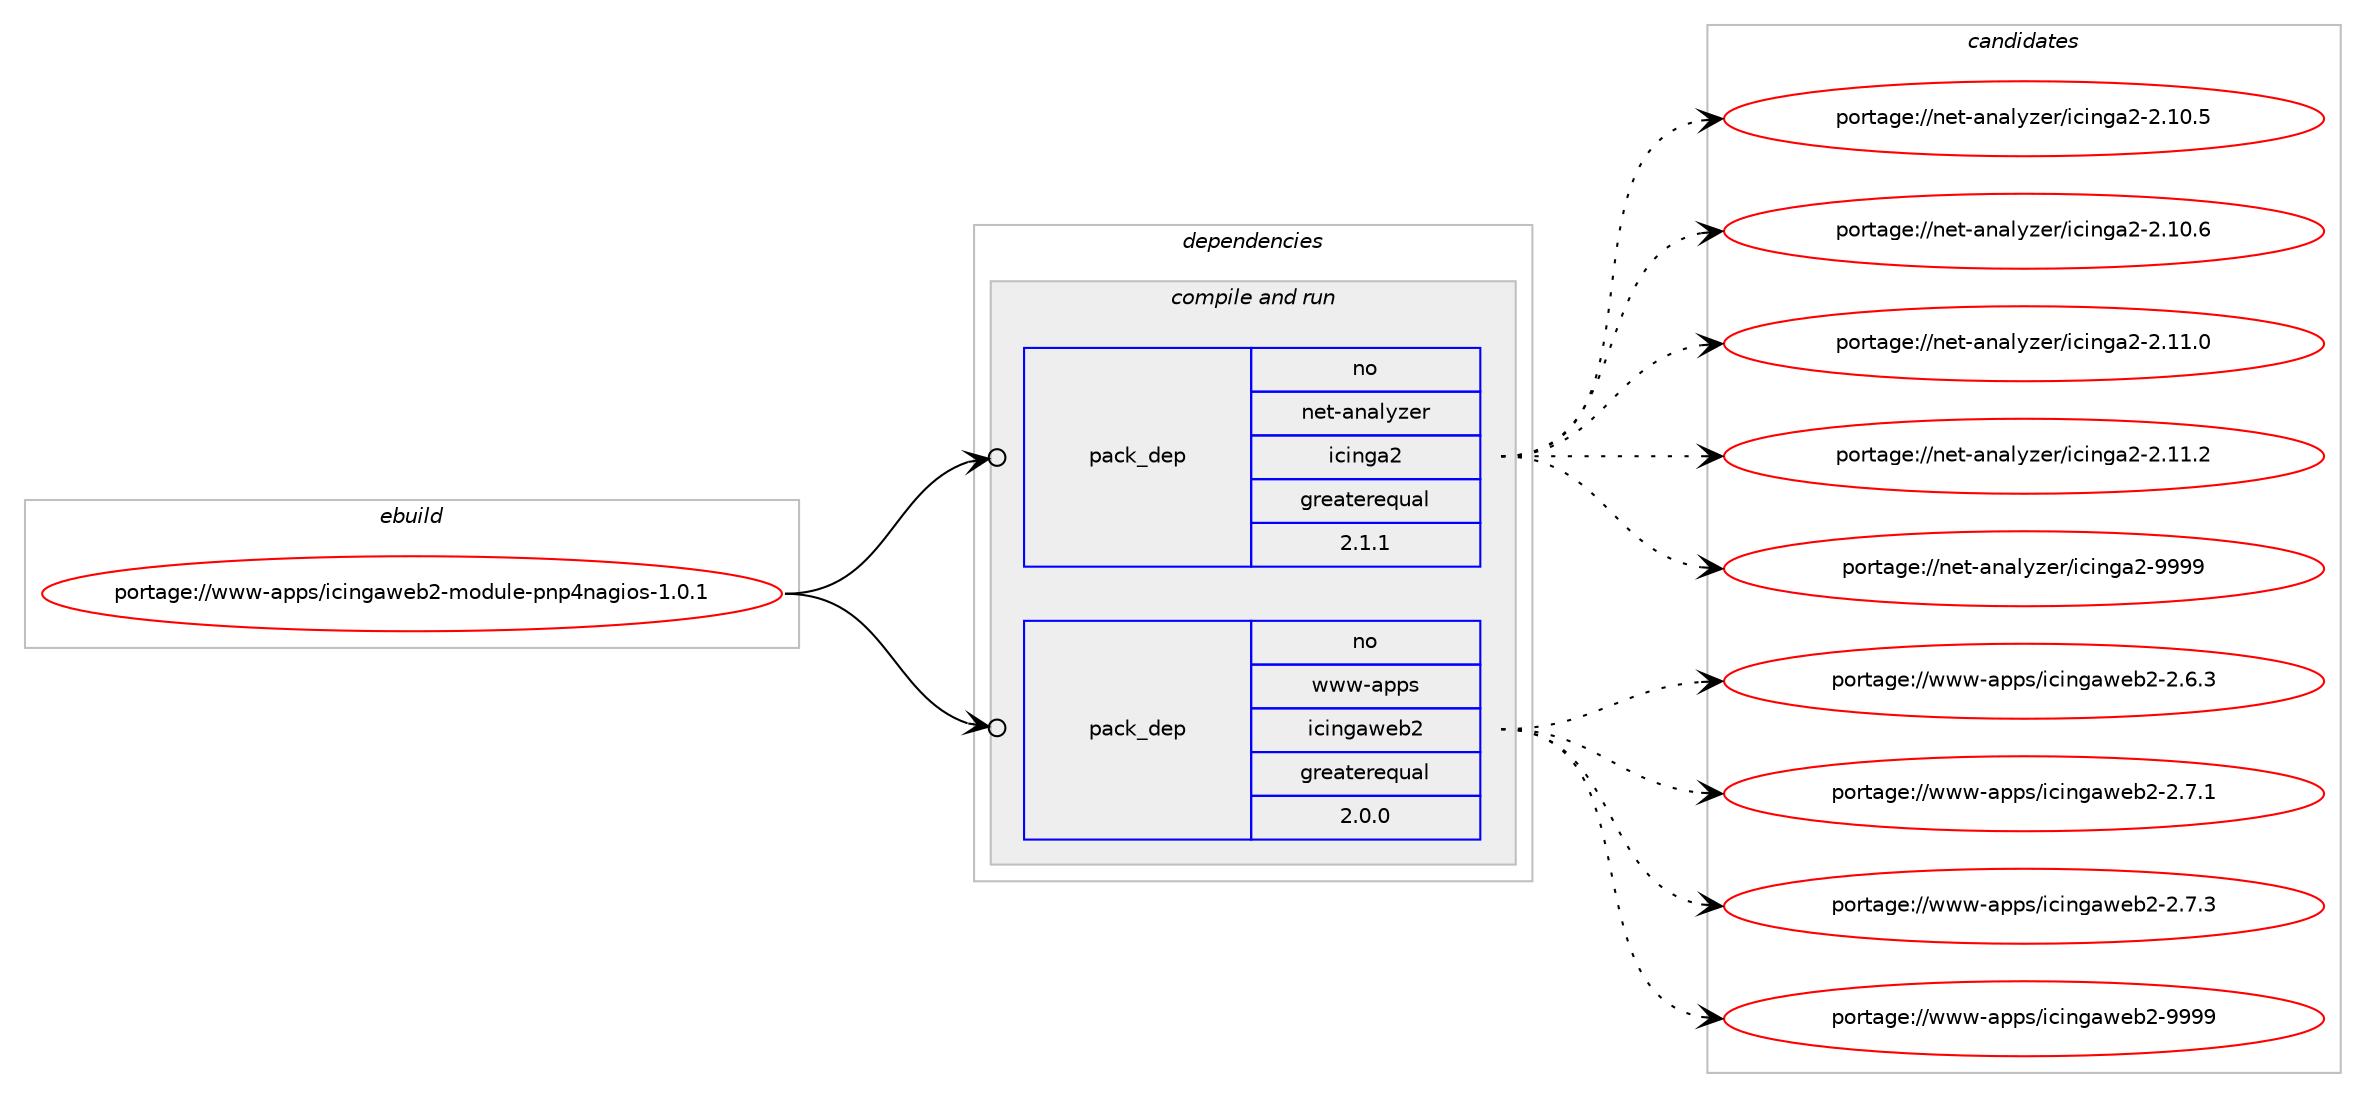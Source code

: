 digraph prolog {

# *************
# Graph options
# *************

newrank=true;
concentrate=true;
compound=true;
graph [rankdir=LR,fontname=Helvetica,fontsize=10,ranksep=1.5];#, ranksep=2.5, nodesep=0.2];
edge  [arrowhead=vee];
node  [fontname=Helvetica,fontsize=10];

# **********
# The ebuild
# **********

subgraph cluster_leftcol {
color=gray;
rank=same;
label=<<i>ebuild</i>>;
id [label="portage://www-apps/icingaweb2-module-pnp4nagios-1.0.1", color=red, width=4, href="../www-apps/icingaweb2-module-pnp4nagios-1.0.1.svg"];
}

# ****************
# The dependencies
# ****************

subgraph cluster_midcol {
color=gray;
label=<<i>dependencies</i>>;
subgraph cluster_compile {
fillcolor="#eeeeee";
style=filled;
label=<<i>compile</i>>;
}
subgraph cluster_compileandrun {
fillcolor="#eeeeee";
style=filled;
label=<<i>compile and run</i>>;
subgraph pack324471 {
dependency437574 [label=<<TABLE BORDER="0" CELLBORDER="1" CELLSPACING="0" CELLPADDING="4" WIDTH="220"><TR><TD ROWSPAN="6" CELLPADDING="30">pack_dep</TD></TR><TR><TD WIDTH="110">no</TD></TR><TR><TD>net-analyzer</TD></TR><TR><TD>icinga2</TD></TR><TR><TD>greaterequal</TD></TR><TR><TD>2.1.1</TD></TR></TABLE>>, shape=none, color=blue];
}
id:e -> dependency437574:w [weight=20,style="solid",arrowhead="odotvee"];
subgraph pack324472 {
dependency437575 [label=<<TABLE BORDER="0" CELLBORDER="1" CELLSPACING="0" CELLPADDING="4" WIDTH="220"><TR><TD ROWSPAN="6" CELLPADDING="30">pack_dep</TD></TR><TR><TD WIDTH="110">no</TD></TR><TR><TD>www-apps</TD></TR><TR><TD>icingaweb2</TD></TR><TR><TD>greaterequal</TD></TR><TR><TD>2.0.0</TD></TR></TABLE>>, shape=none, color=blue];
}
id:e -> dependency437575:w [weight=20,style="solid",arrowhead="odotvee"];
}
subgraph cluster_run {
fillcolor="#eeeeee";
style=filled;
label=<<i>run</i>>;
}
}

# **************
# The candidates
# **************

subgraph cluster_choices {
rank=same;
color=gray;
label=<<i>candidates</i>>;

subgraph choice324471 {
color=black;
nodesep=1;
choiceportage1101011164597110971081211221011144710599105110103975045504649484653 [label="portage://net-analyzer/icinga2-2.10.5", color=red, width=4,href="../net-analyzer/icinga2-2.10.5.svg"];
choiceportage1101011164597110971081211221011144710599105110103975045504649484654 [label="portage://net-analyzer/icinga2-2.10.6", color=red, width=4,href="../net-analyzer/icinga2-2.10.6.svg"];
choiceportage1101011164597110971081211221011144710599105110103975045504649494648 [label="portage://net-analyzer/icinga2-2.11.0", color=red, width=4,href="../net-analyzer/icinga2-2.11.0.svg"];
choiceportage1101011164597110971081211221011144710599105110103975045504649494650 [label="portage://net-analyzer/icinga2-2.11.2", color=red, width=4,href="../net-analyzer/icinga2-2.11.2.svg"];
choiceportage110101116459711097108121122101114471059910511010397504557575757 [label="portage://net-analyzer/icinga2-9999", color=red, width=4,href="../net-analyzer/icinga2-9999.svg"];
dependency437574:e -> choiceportage1101011164597110971081211221011144710599105110103975045504649484653:w [style=dotted,weight="100"];
dependency437574:e -> choiceportage1101011164597110971081211221011144710599105110103975045504649484654:w [style=dotted,weight="100"];
dependency437574:e -> choiceportage1101011164597110971081211221011144710599105110103975045504649494648:w [style=dotted,weight="100"];
dependency437574:e -> choiceportage1101011164597110971081211221011144710599105110103975045504649494650:w [style=dotted,weight="100"];
dependency437574:e -> choiceportage110101116459711097108121122101114471059910511010397504557575757:w [style=dotted,weight="100"];
}
subgraph choice324472 {
color=black;
nodesep=1;
choiceportage11911911945971121121154710599105110103971191019850455046544651 [label="portage://www-apps/icingaweb2-2.6.3", color=red, width=4,href="../www-apps/icingaweb2-2.6.3.svg"];
choiceportage11911911945971121121154710599105110103971191019850455046554649 [label="portage://www-apps/icingaweb2-2.7.1", color=red, width=4,href="../www-apps/icingaweb2-2.7.1.svg"];
choiceportage11911911945971121121154710599105110103971191019850455046554651 [label="portage://www-apps/icingaweb2-2.7.3", color=red, width=4,href="../www-apps/icingaweb2-2.7.3.svg"];
choiceportage119119119459711211211547105991051101039711910198504557575757 [label="portage://www-apps/icingaweb2-9999", color=red, width=4,href="../www-apps/icingaweb2-9999.svg"];
dependency437575:e -> choiceportage11911911945971121121154710599105110103971191019850455046544651:w [style=dotted,weight="100"];
dependency437575:e -> choiceportage11911911945971121121154710599105110103971191019850455046554649:w [style=dotted,weight="100"];
dependency437575:e -> choiceportage11911911945971121121154710599105110103971191019850455046554651:w [style=dotted,weight="100"];
dependency437575:e -> choiceportage119119119459711211211547105991051101039711910198504557575757:w [style=dotted,weight="100"];
}
}

}
